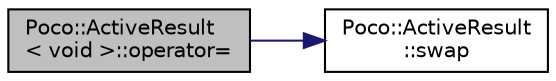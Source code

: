digraph "Poco::ActiveResult&lt; void &gt;::operator="
{
 // LATEX_PDF_SIZE
  edge [fontname="Helvetica",fontsize="10",labelfontname="Helvetica",labelfontsize="10"];
  node [fontname="Helvetica",fontsize="10",shape=record];
  rankdir="LR";
  Node1 [label="Poco::ActiveResult\l\< void \>::operator=",height=0.2,width=0.4,color="black", fillcolor="grey75", style="filled", fontcolor="black",tooltip="Assignment operator."];
  Node1 -> Node2 [color="midnightblue",fontsize="10",style="solid"];
  Node2 [label="Poco::ActiveResult\l::swap",height=0.2,width=0.4,color="black", fillcolor="white", style="filled",URL="$classPoco_1_1ActiveResult.html#a39f4bc8b46f9fab9758005f3f729a745",tooltip=" "];
}
